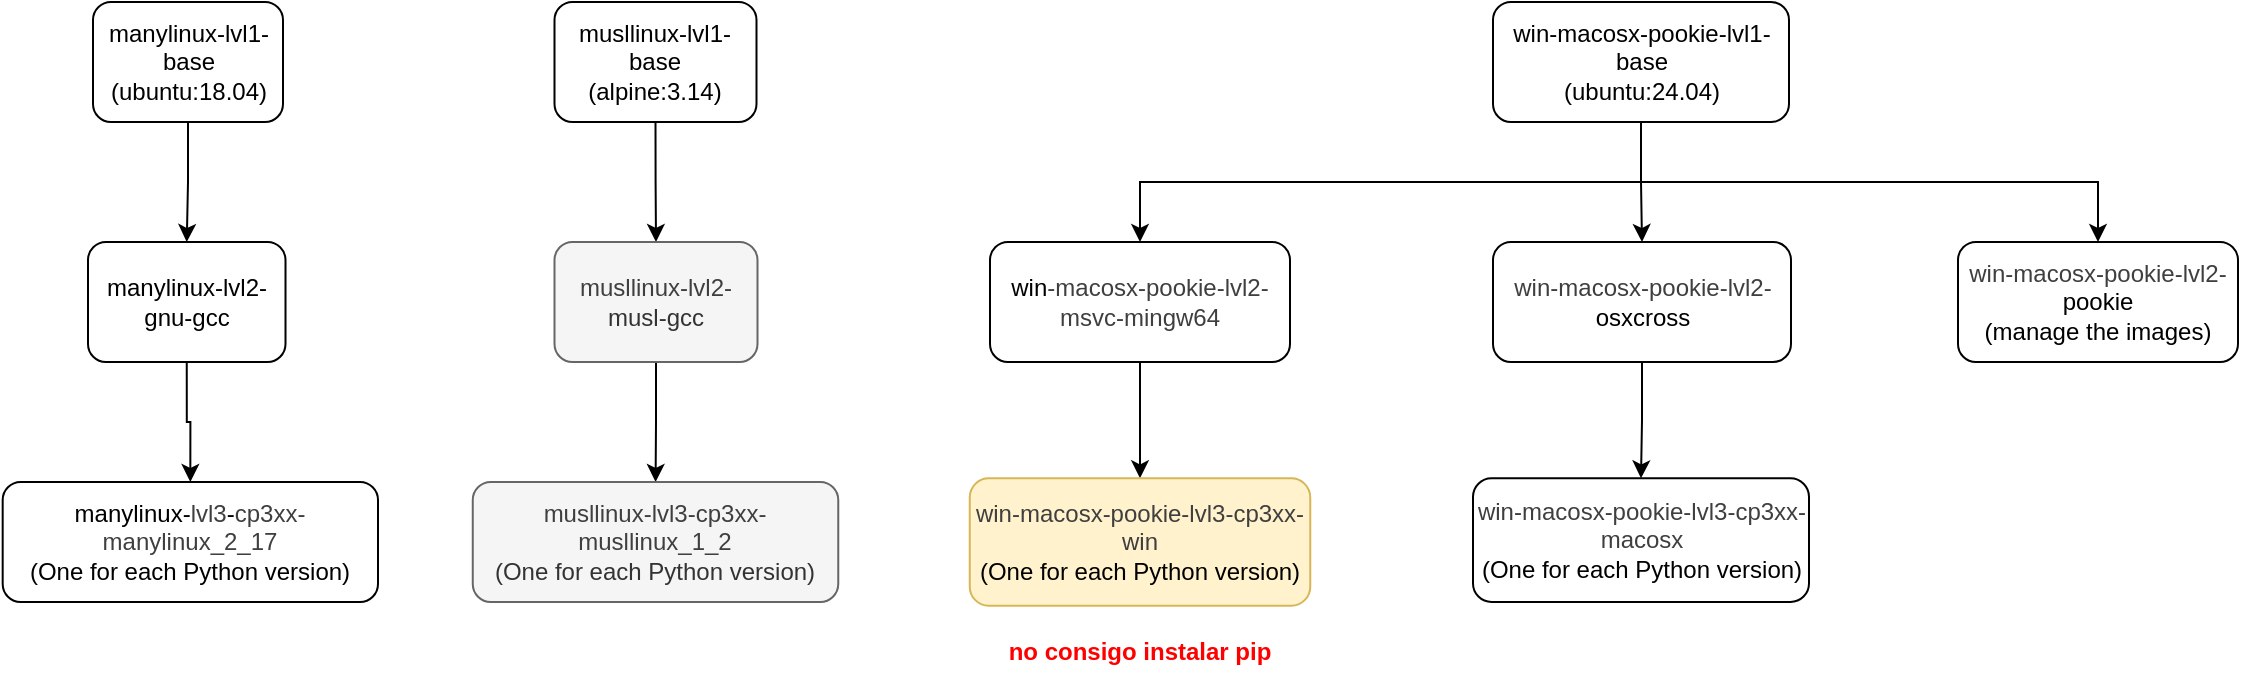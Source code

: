 <mxfile>
    <diagram id="O48PNkfvRvmSjr1T7r3z" name="Page-1">
        <mxGraphModel dx="1345" dy="854" grid="1" gridSize="10" guides="1" tooltips="1" connect="1" arrows="1" fold="1" page="1" pageScale="1" pageWidth="827" pageHeight="1169" math="0" shadow="0">
            <root>
                <mxCell id="0"/>
                <mxCell id="1" parent="0"/>
                <mxCell id="CWzqWhJCWG_4Mf81_h5I-9" style="edgeStyle=orthogonalEdgeStyle;rounded=0;orthogonalLoop=1;jettySize=auto;html=1;exitX=0.5;exitY=1;exitDx=0;exitDy=0;entryX=0.5;entryY=0;entryDx=0;entryDy=0;" parent="1" source="CWzqWhJCWG_4Mf81_h5I-2" target="CWzqWhJCWG_4Mf81_h5I-6" edge="1">
                    <mxGeometry relative="1" as="geometry"/>
                </mxCell>
                <mxCell id="CWzqWhJCWG_4Mf81_h5I-2" value="&lt;font&gt;manylinux-lvl1-base&lt;/font&gt;&lt;div&gt;&lt;font&gt;(ubuntu:18.04)&lt;/font&gt;&lt;/div&gt;" style="rounded=1;whiteSpace=wrap;html=1;strokeColor=default;" parent="1" vertex="1">
                    <mxGeometry x="97.5" y="70" width="95" height="60" as="geometry"/>
                </mxCell>
                <mxCell id="CWzqWhJCWG_4Mf81_h5I-10" style="edgeStyle=orthogonalEdgeStyle;rounded=0;orthogonalLoop=1;jettySize=auto;html=1;exitX=0.5;exitY=1;exitDx=0;exitDy=0;entryX=0.5;entryY=0;entryDx=0;entryDy=0;" parent="1" source="CWzqWhJCWG_4Mf81_h5I-6" target="CWzqWhJCWG_4Mf81_h5I-7" edge="1">
                    <mxGeometry relative="1" as="geometry"/>
                </mxCell>
                <mxCell id="CWzqWhJCWG_4Mf81_h5I-6" value="&lt;font&gt;manylinux-lvl2-gnu-gcc&lt;/font&gt;" style="rounded=1;whiteSpace=wrap;html=1;strokeColor=default;" parent="1" vertex="1">
                    <mxGeometry x="95" y="190" width="98.75" height="60" as="geometry"/>
                </mxCell>
                <mxCell id="CWzqWhJCWG_4Mf81_h5I-7" value="&lt;font&gt;manylinux-&lt;span style=&quot;color: rgb(63, 63, 63);&quot;&gt;lvl3&lt;/span&gt;-&lt;span style=&quot;color: rgb(63, 63, 63);&quot;&gt;cp3xx-manylinux_2_17&lt;/span&gt;&lt;br&gt;(One for each Python version)&lt;/font&gt;" style="rounded=1;whiteSpace=wrap;html=1;strokeColor=default;" parent="1" vertex="1">
                    <mxGeometry x="52.34" y="310" width="187.66" height="60" as="geometry"/>
                </mxCell>
                <mxCell id="CWzqWhJCWG_4Mf81_h5I-13" style="edgeStyle=orthogonalEdgeStyle;rounded=0;orthogonalLoop=1;jettySize=auto;html=1;exitX=0.5;exitY=1;exitDx=0;exitDy=0;entryX=0.5;entryY=0;entryDx=0;entryDy=0;" parent="1" source="CWzqWhJCWG_4Mf81_h5I-11" target="CWzqWhJCWG_4Mf81_h5I-12" edge="1">
                    <mxGeometry relative="1" as="geometry"/>
                </mxCell>
                <mxCell id="CWzqWhJCWG_4Mf81_h5I-11" value="&lt;font&gt;musllinux-lvl1-base&lt;br&gt;(alpine:3.14)&lt;/font&gt;" style="rounded=1;whiteSpace=wrap;html=1;" parent="1" vertex="1">
                    <mxGeometry x="328.25" y="70" width="101" height="60" as="geometry"/>
                </mxCell>
                <mxCell id="CWzqWhJCWG_4Mf81_h5I-15" style="edgeStyle=orthogonalEdgeStyle;rounded=0;orthogonalLoop=1;jettySize=auto;html=1;exitX=0.5;exitY=1;exitDx=0;exitDy=0;" parent="1" source="CWzqWhJCWG_4Mf81_h5I-12" target="CWzqWhJCWG_4Mf81_h5I-14" edge="1">
                    <mxGeometry relative="1" as="geometry"/>
                </mxCell>
                <mxCell id="CWzqWhJCWG_4Mf81_h5I-12" value="&lt;font&gt;&lt;span style=&quot;color: rgb(63, 63, 63);&quot;&gt;musllinux-lvl2-&lt;/span&gt;musl-gcc&lt;/font&gt;" style="rounded=1;whiteSpace=wrap;html=1;strokeColor=#666666;fillColor=#f5f5f5;fontColor=#333333;" parent="1" vertex="1">
                    <mxGeometry x="328.25" y="190" width="101.5" height="60" as="geometry"/>
                </mxCell>
                <mxCell id="CWzqWhJCWG_4Mf81_h5I-14" value="&lt;div&gt;&lt;font&gt;&lt;span style=&quot;color: rgb(63, 63, 63); background-color: transparent;&quot;&gt;musllinux&lt;/span&gt;&lt;span style=&quot;color: rgb(63, 63, 63);&quot;&gt;-&lt;/span&gt;&lt;span style=&quot;color: rgb(63, 63, 63);&quot;&gt;lvl3&lt;/span&gt;&lt;span style=&quot;color: rgb(63, 63, 63);&quot;&gt;-&lt;/span&gt;&lt;span style=&quot;color: rgb(63, 63, 63);&quot;&gt;cp3xx-musllinux_1_2&lt;/span&gt;&lt;br&gt;(One for each Python version)&lt;/font&gt;&lt;/div&gt;" style="rounded=1;whiteSpace=wrap;html=1;strokeColor=#666666;fillColor=#f5f5f5;fontColor=#333333;" parent="1" vertex="1">
                    <mxGeometry x="287.38" y="310" width="182.75" height="60" as="geometry"/>
                </mxCell>
                <mxCell id="CWzqWhJCWG_4Mf81_h5I-18" style="edgeStyle=orthogonalEdgeStyle;rounded=0;orthogonalLoop=1;jettySize=auto;html=1;exitX=0.5;exitY=1;exitDx=0;exitDy=0;entryX=0.5;entryY=0;entryDx=0;entryDy=0;" parent="1" source="CWzqWhJCWG_4Mf81_h5I-16" target="CWzqWhJCWG_4Mf81_h5I-17" edge="1">
                    <mxGeometry relative="1" as="geometry"/>
                </mxCell>
                <mxCell id="CWzqWhJCWG_4Mf81_h5I-21" style="edgeStyle=orthogonalEdgeStyle;rounded=0;orthogonalLoop=1;jettySize=auto;html=1;exitX=0.5;exitY=1;exitDx=0;exitDy=0;" parent="1" source="CWzqWhJCWG_4Mf81_h5I-16" target="CWzqWhJCWG_4Mf81_h5I-19" edge="1">
                    <mxGeometry relative="1" as="geometry"/>
                </mxCell>
                <mxCell id="CWzqWhJCWG_4Mf81_h5I-28" style="edgeStyle=orthogonalEdgeStyle;rounded=0;orthogonalLoop=1;jettySize=auto;html=1;exitX=0.5;exitY=1;exitDx=0;exitDy=0;" parent="1" source="CWzqWhJCWG_4Mf81_h5I-16" target="CWzqWhJCWG_4Mf81_h5I-24" edge="1">
                    <mxGeometry relative="1" as="geometry"/>
                </mxCell>
                <mxCell id="CWzqWhJCWG_4Mf81_h5I-16" value="&lt;div&gt;&lt;font&gt;win-macosx-pookie-lvl1-base&lt;/font&gt;&lt;/div&gt;&lt;font&gt;(ubuntu:24.04)&lt;/font&gt;" style="rounded=1;whiteSpace=wrap;html=1;" parent="1" vertex="1">
                    <mxGeometry x="797.5" y="70" width="148" height="60" as="geometry"/>
                </mxCell>
                <mxCell id="CWzqWhJCWG_4Mf81_h5I-17" value="&lt;font&gt;&lt;span style=&quot;color: rgb(63, 63, 63);&quot;&gt;win-macosx-pookie-lvl2-&lt;/span&gt;pookie&lt;/font&gt;&lt;div&gt;&lt;font&gt;(manage the images)&lt;/font&gt;&lt;/div&gt;" style="rounded=1;whiteSpace=wrap;html=1;strokeColor=default;" parent="1" vertex="1">
                    <mxGeometry x="1030" y="190" width="140" height="60" as="geometry"/>
                </mxCell>
                <mxCell id="CWzqWhJCWG_4Mf81_h5I-27" style="edgeStyle=orthogonalEdgeStyle;rounded=0;orthogonalLoop=1;jettySize=auto;html=1;exitX=0.5;exitY=1;exitDx=0;exitDy=0;entryX=0.5;entryY=0;entryDx=0;entryDy=0;" parent="1" source="CWzqWhJCWG_4Mf81_h5I-19" target="CWzqWhJCWG_4Mf81_h5I-23" edge="1">
                    <mxGeometry relative="1" as="geometry"/>
                </mxCell>
                <mxCell id="CWzqWhJCWG_4Mf81_h5I-19" value="win&lt;span style=&quot;color: rgb(63, 63, 63);&quot;&gt;-macosx-pookie-lvl2-msvc-mingw64&lt;/span&gt;" style="rounded=1;whiteSpace=wrap;html=1;" parent="1" vertex="1">
                    <mxGeometry x="546" y="190" width="150" height="60" as="geometry"/>
                </mxCell>
                <mxCell id="CWzqWhJCWG_4Mf81_h5I-23" value="&lt;div&gt;&lt;font&gt;&lt;span style=&quot;background-color: transparent; color: rgb(63, 63, 63);&quot;&gt;win-macosx-pookie&lt;/span&gt;&lt;span style=&quot;color: rgb(63, 63, 63);&quot;&gt;-&lt;/span&gt;&lt;span style=&quot;color: rgb(63, 63, 63);&quot;&gt;lvl3&lt;/span&gt;&lt;span style=&quot;color: rgb(63, 63, 63);&quot;&gt;-&lt;/span&gt;&lt;span style=&quot;color: rgb(63, 63, 63);&quot;&gt;cp3xx-win&lt;/span&gt;&lt;br&gt;(One for each Python version)&lt;/font&gt;&lt;/div&gt;" style="rounded=1;whiteSpace=wrap;html=1;strokeColor=#d6b656;fillColor=#fff2cc;" parent="1" vertex="1">
                    <mxGeometry x="535.88" y="308.13" width="170.25" height="63.75" as="geometry"/>
                </mxCell>
                <mxCell id="CWzqWhJCWG_4Mf81_h5I-30" style="edgeStyle=orthogonalEdgeStyle;rounded=0;orthogonalLoop=1;jettySize=auto;html=1;exitX=0.5;exitY=1;exitDx=0;exitDy=0;entryX=0.5;entryY=0;entryDx=0;entryDy=0;" parent="1" source="CWzqWhJCWG_4Mf81_h5I-24" target="CWzqWhJCWG_4Mf81_h5I-29" edge="1">
                    <mxGeometry relative="1" as="geometry"/>
                </mxCell>
                <mxCell id="CWzqWhJCWG_4Mf81_h5I-24" value="&lt;font&gt;&lt;span style=&quot;color: rgb(63, 63, 63);&quot;&gt;win-macosx-pookie-lvl2-&lt;/span&gt;osxcross&lt;/font&gt;" style="rounded=1;whiteSpace=wrap;html=1;" parent="1" vertex="1">
                    <mxGeometry x="797.5" y="190" width="149" height="60" as="geometry"/>
                </mxCell>
                <mxCell id="CWzqWhJCWG_4Mf81_h5I-29" value="&lt;font&gt;&lt;span style=&quot;color: rgb(63, 63, 63);&quot;&gt;&lt;span style=&quot;color: rgb(63, 63, 63);&quot;&gt;win-macosx-pookie&lt;/span&gt;-&lt;/span&gt;&lt;span style=&quot;color: rgb(63, 63, 63);&quot;&gt;lvl3&lt;/span&gt;&lt;span style=&quot;color: rgb(63, 63, 63);&quot;&gt;-&lt;/span&gt;&lt;span style=&quot;color: rgb(63, 63, 63);&quot;&gt;cp3xx-macosx&lt;/span&gt;&lt;br&gt;&lt;span style=&quot;font-family: monospace ; font-size: 0px&quot;&gt;%3CmxGraphModel%3E%3Croot%3E%3CmxCell%20id%3D%220%22%2F%3E%3CmxCell%20id%3D%221%22%20parent%3D%220%22%2F%3E%3CmxCell%20id%3D%222%22%20value%3D%22cp3xx-win_amd64%26lt%3Bbr%26gt%3B(One%20for%20each%20Python%20version)%22%20style%3D%22rounded%3D1%3BwhiteSpace%3Dwrap%3Bhtml%3D1%3B%22%20vertex%3D%221%22%20parent%3D%221%22%3E%3CmxGeometry%20x%3D%22649%22%20y%3D%22310%22%20width%3D%22202%22%20height%3D%2260%22%20as%3D%22geometry%22%2F%3E%3C%2FmxCell%3E%3C%2Froot%3E%3C%2FmxGraphModel%3&lt;/span&gt;(One for each Python version)&lt;/font&gt;" style="rounded=1;whiteSpace=wrap;html=1;strokeColor=default;" parent="1" vertex="1">
                    <mxGeometry x="787.5" y="308.13" width="168" height="61.87" as="geometry"/>
                </mxCell>
                <mxCell id="2" value="no consigo instalar pip" style="text;html=1;align=center;verticalAlign=middle;whiteSpace=wrap;rounded=0;fontColor=#FF0000;fontStyle=1" vertex="1" parent="1">
                    <mxGeometry x="551" y="380" width="140" height="30" as="geometry"/>
                </mxCell>
            </root>
        </mxGraphModel>
    </diagram>
</mxfile>